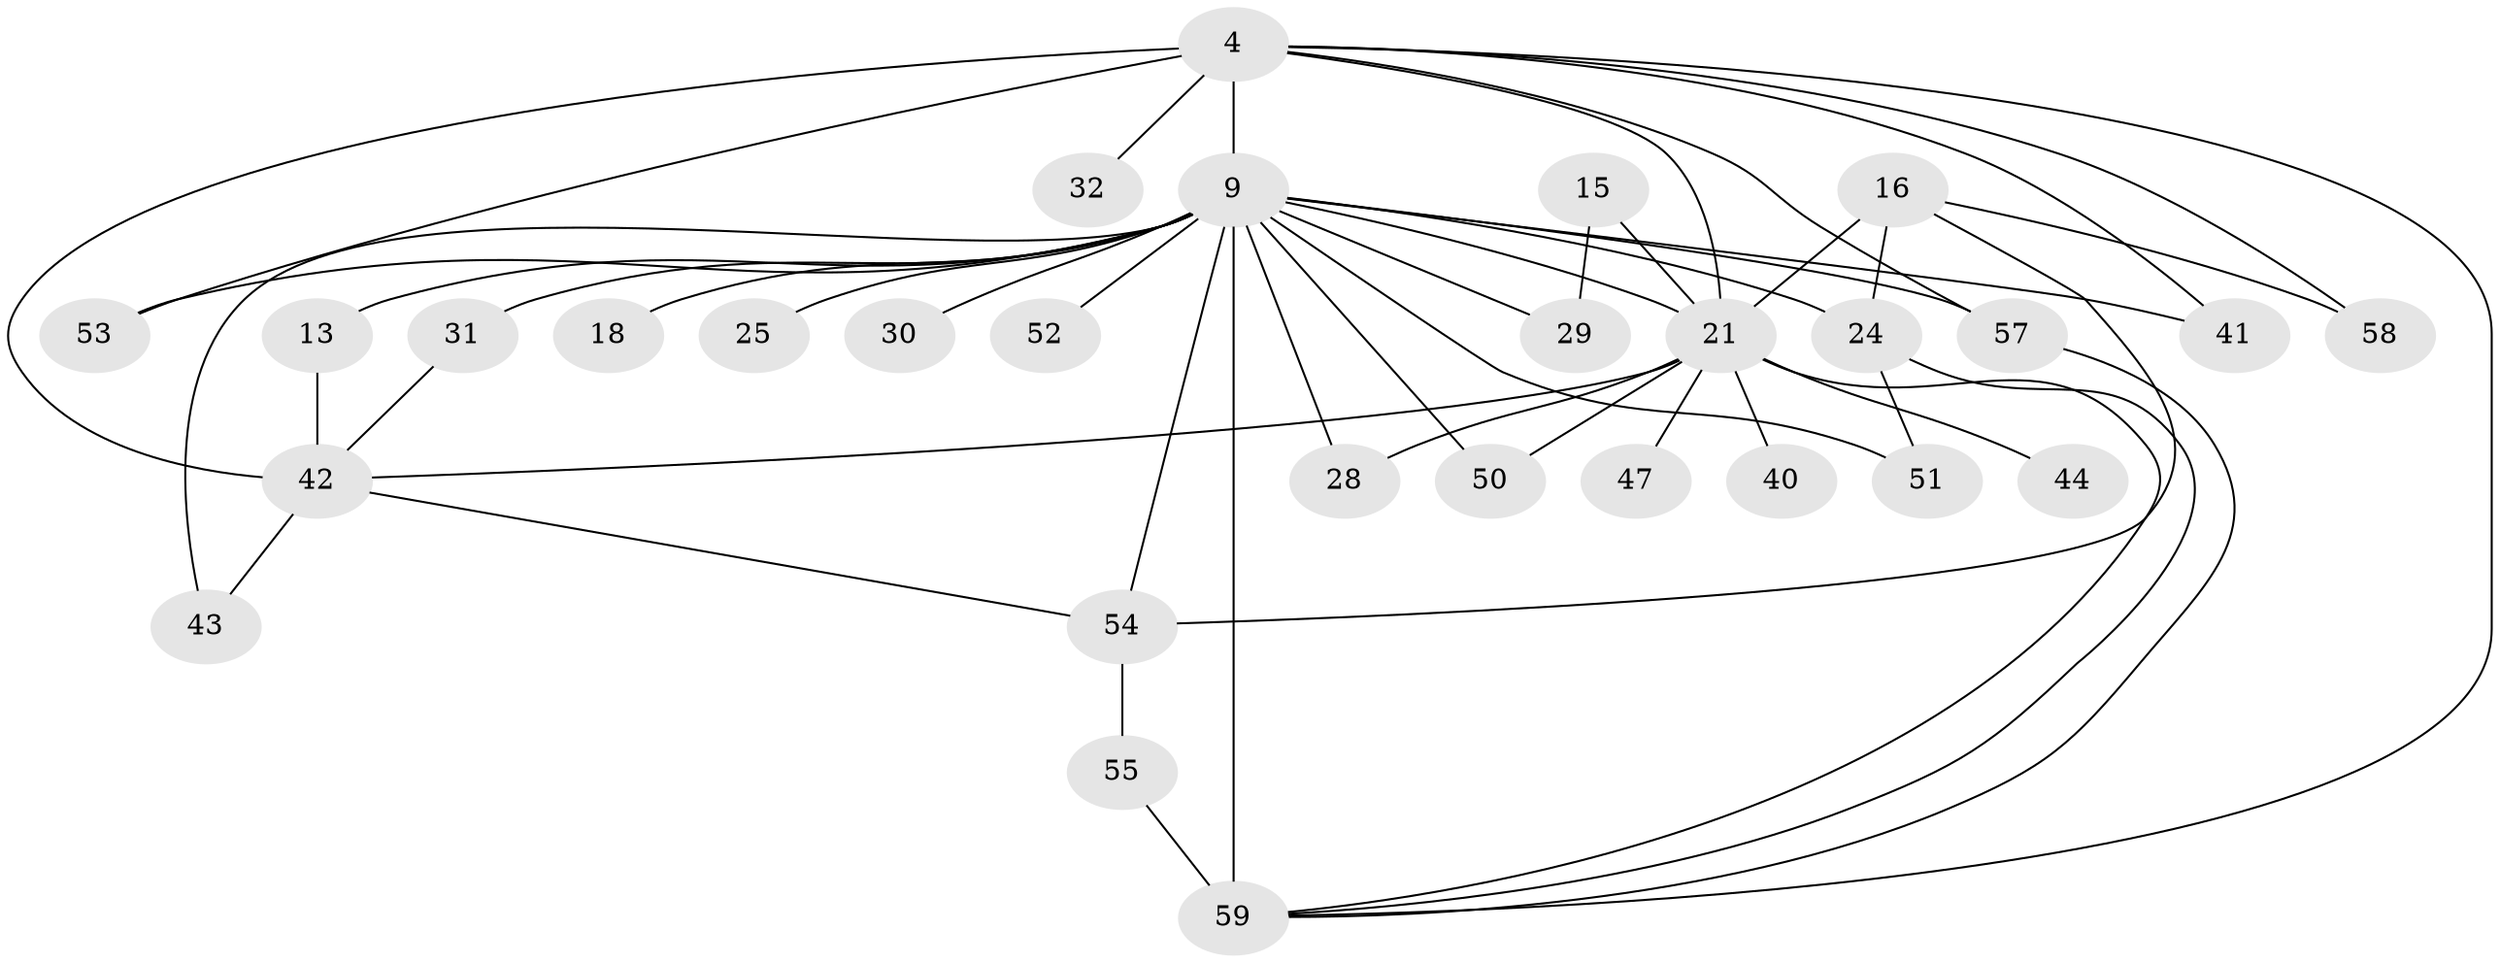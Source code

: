 // original degree distribution, {14: 0.03389830508474576, 21: 0.01694915254237288, 19: 0.01694915254237288, 16: 0.03389830508474576, 15: 0.01694915254237288, 12: 0.01694915254237288, 10: 0.01694915254237288, 18: 0.01694915254237288, 7: 0.01694915254237288, 2: 0.4915254237288136, 3: 0.2033898305084746, 5: 0.03389830508474576, 4: 0.0847457627118644}
// Generated by graph-tools (version 1.1) at 2025/44/03/09/25 04:44:01]
// undirected, 29 vertices, 49 edges
graph export_dot {
graph [start="1"]
  node [color=gray90,style=filled];
  4 [super="+1"];
  9 [super="+8+3"];
  13;
  15;
  16;
  18;
  21 [super="+20+10"];
  24 [super="+22"];
  25 [super="+19"];
  28;
  29;
  30;
  31;
  32;
  40;
  41;
  42 [super="+12+36"];
  43 [super="+39"];
  44;
  47;
  50;
  51 [super="+49"];
  52 [super="+23"];
  53 [super="+48"];
  54 [super="+27+45+26"];
  55;
  57 [super="+38+56"];
  58 [super="+37"];
  59 [super="+34+7"];
  4 -- 9 [weight=8];
  4 -- 21 [weight=5];
  4 -- 32 [weight=2];
  4 -- 41;
  4 -- 58 [weight=2];
  4 -- 53;
  4 -- 57;
  4 -- 42 [weight=4];
  4 -- 59 [weight=4];
  9 -- 18 [weight=2];
  9 -- 30 [weight=2];
  9 -- 52 [weight=3];
  9 -- 53 [weight=2];
  9 -- 25 [weight=3];
  9 -- 43 [weight=2];
  9 -- 21 [weight=9];
  9 -- 59 [weight=11];
  9 -- 13;
  9 -- 24;
  9 -- 28;
  9 -- 29;
  9 -- 31;
  9 -- 41;
  9 -- 50;
  9 -- 51 [weight=2];
  9 -- 54 [weight=3];
  9 -- 57 [weight=4];
  13 -- 42;
  15 -- 29;
  15 -- 21 [weight=2];
  16 -- 58;
  16 -- 21 [weight=2];
  16 -- 54;
  16 -- 24;
  21 -- 40;
  21 -- 44;
  21 -- 47 [weight=2];
  21 -- 50;
  21 -- 28;
  21 -- 42;
  21 -- 59 [weight=5];
  24 -- 51 [weight=2];
  24 -- 59;
  31 -- 42;
  42 -- 54;
  42 -- 43;
  54 -- 55;
  55 -- 59;
  57 -- 59;
}

